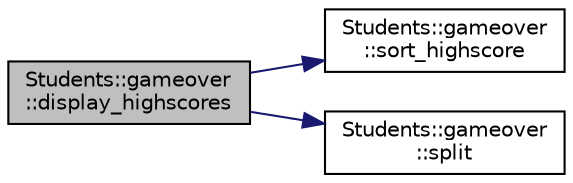 digraph "Students::gameover::display_highscores"
{
 // LATEX_PDF_SIZE
  edge [fontname="Helvetica",fontsize="10",labelfontname="Helvetica",labelfontsize="10"];
  node [fontname="Helvetica",fontsize="10",shape=record];
  rankdir="LR";
  Node1 [label="Students::gameover\l::display_highscores",height=0.2,width=0.4,color="black", fillcolor="grey75", style="filled", fontcolor="black",tooltip="Saves current file's highscore data to a map and displays higscores in ListView widget."];
  Node1 -> Node2 [color="midnightblue",fontsize="10",style="solid",fontname="Helvetica"];
  Node2 [label="Students::gameover\l::sort_highscore",height=0.2,width=0.4,color="black", fillcolor="white", style="filled",URL="$class_students_1_1gameover.html#add630c1a9f5ac7f765f2a0444f47fc25",tooltip="saves QMap to a QList and sorts that list descending according to QPair second"];
  Node1 -> Node3 [color="midnightblue",fontsize="10",style="solid",fontname="Helvetica"];
  Node3 [label="Students::gameover\l::split",height=0.2,width=0.4,color="black", fillcolor="white", style="filled",URL="$class_students_1_1gameover.html#a73462abff7bb12dbc1f303864007c424",tooltip="splits string to vector on selected delimiter"];
}
